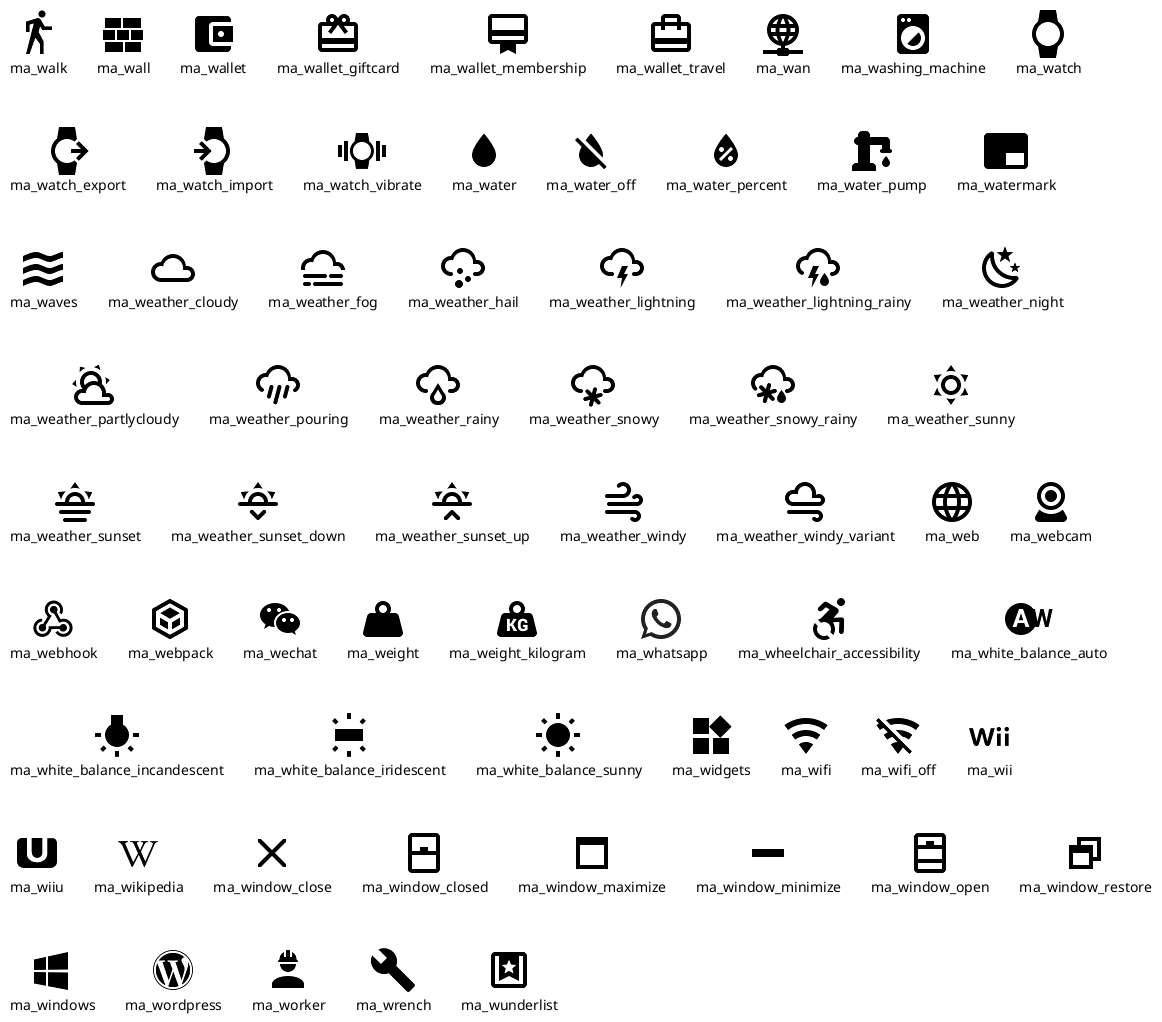 @startuml
!include <material/walk>
!include <material/wall>
!include <material/wallet>
!include <material/wallet_giftcard>
!include <material/wallet_membership>
!include <material/wallet_travel>
!include <material/wan>
!include <material/washing_machine>
!include <material/watch>
!include <material/watch_export>
!include <material/watch_import>
!include <material/watch_vibrate>
!include <material/water>
!include <material/watermark>
!include <material/water_off>
!include <material/water_percent>
!include <material/water_pump>
!include <material/waves>
!include <material/weather_cloudy>
!include <material/weather_fog>
!include <material/weather_hail>
!include <material/weather_lightning>
!include <material/weather_lightning_rainy>
!include <material/weather_night>
!include <material/weather_partlycloudy>
!include <material/weather_pouring>
!include <material/weather_rainy>
!include <material/weather_snowy>
!include <material/weather_snowy_rainy>
!include <material/weather_sunny>
!include <material/weather_sunset>
!include <material/weather_sunset_down>
!include <material/weather_sunset_up>
!include <material/weather_windy>
!include <material/weather_windy_variant>
!include <material/web>
!include <material/webcam>
!include <material/webhook>
!include <material/webpack>
!include <material/wechat>
!include <material/weight>
!include <material/weight_kilogram>
!include <material/whatsapp>
!include <material/wheelchair_accessibility>
!include <material/white_balance_auto>
!include <material/white_balance_incandescent>
!include <material/white_balance_iridescent>
!include <material/white_balance_sunny>
!include <material/widgets>
!include <material/wifi>
!include <material/wifi_off>
!include <material/wii>
!include <material/wiiu>
!include <material/wikipedia>
!include <material/window_close>
!include <material/window_closed>
!include <material/window_maximize>
!include <material/window_minimize>
!include <material/window_open>
!include <material/window_restore>
!include <material/windows>
!include <material/wordpress>
!include <material/worker>
!include <material/wrench>
!include <material/wunderlist>
listsprites
@enduml